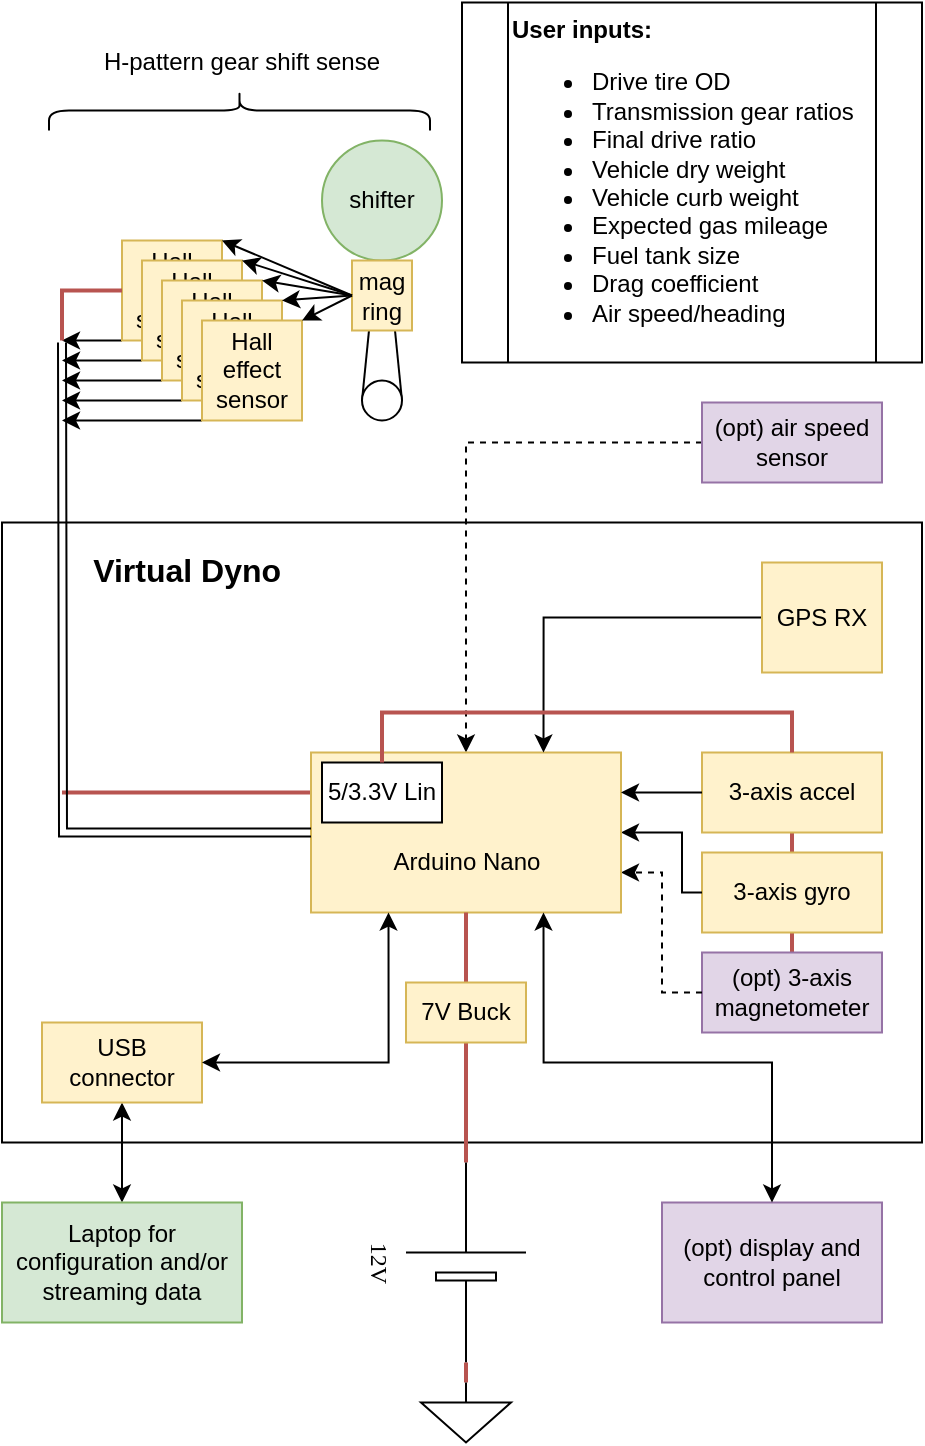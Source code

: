 <mxfile version="17.4.2" type="device"><diagram name="Page-1" id="7e0a89b8-554c-2b80-1dc8-d5c74ca68de4"><mxGraphModel dx="2946" dy="1750" grid="1" gridSize="10" guides="1" tooltips="1" connect="1" arrows="1" fold="1" page="1" pageScale="1" pageWidth="1100" pageHeight="850" background="none" math="0" shadow="0"><root><mxCell id="0"/><mxCell id="1" parent="0"/><mxCell id="UyWhIbzdApSV42i335Bn-2" value="&amp;nbsp; &amp;nbsp; &amp;nbsp; &amp;nbsp; Virtual Dyno" style="rounded=0;whiteSpace=wrap;html=1;align=left;verticalAlign=top;spacing=10;fontSize=16;fontStyle=1" vertex="1" parent="1"><mxGeometry x="60" y="331.25" width="460" height="310" as="geometry"/></mxCell><mxCell id="1cb643a89b7d889d-8" style="edgeStyle=orthogonalEdgeStyle;rounded=0;html=1;exitX=1;exitY=0.5;exitPerimeter=0;entryX=0.5;entryY=1;labelBackgroundColor=none;startArrow=none;startFill=0;startSize=5;endArrow=none;endFill=0;endSize=5;jettySize=auto;orthogonalLoop=1;strokeWidth=2;fontFamily=Verdana;fontSize=12;entryDx=0;entryDy=0;fillColor=#f8cecc;strokeColor=#b85450;" parent="1" source="1cb643a89b7d889d-7" target="UyWhIbzdApSV42i335Bn-55" edge="1"><mxGeometry relative="1" as="geometry"><mxPoint x="242" y="711.25" as="targetPoint"/></mxGeometry></mxCell><mxCell id="1cb643a89b7d889d-7" value="12V&lt;br&gt;" style="verticalLabelPosition=bottom;shadow=0;dashed=0;align=center;fillColor=default;html=1;verticalAlign=top;strokeWidth=1;shape=mxgraph.electrical.miscellaneous.monocell_battery;rounded=1;comic=0;labelBackgroundColor=none;fontFamily=Verdana;fontSize=12;flipH=1;rotation=90;" parent="1" vertex="1"><mxGeometry x="242" y="671.25" width="100" height="60" as="geometry"/></mxCell><mxCell id="UyWhIbzdApSV42i335Bn-52" style="edgeStyle=orthogonalEdgeStyle;rounded=0;orthogonalLoop=1;jettySize=auto;html=1;exitX=0;exitY=0.5;exitDx=0;exitDy=0;entryX=0.5;entryY=0;entryDx=0;entryDy=0;startArrow=none;startFill=0;endArrow=classic;endFill=1;dashed=1;" edge="1" parent="1" source="UyWhIbzdApSV42i335Bn-7" target="UyWhIbzdApSV42i335Bn-3"><mxGeometry relative="1" as="geometry"/></mxCell><mxCell id="UyWhIbzdApSV42i335Bn-57" style="edgeStyle=orthogonalEdgeStyle;rounded=0;orthogonalLoop=1;jettySize=auto;html=1;exitX=0;exitY=0.5;exitDx=0;exitDy=0;startArrow=none;startFill=0;endArrow=none;endFill=0;strokeWidth=2;fillColor=#f8cecc;strokeColor=#b85450;" edge="1" parent="1" source="UyWhIbzdApSV42i335Bn-58"><mxGeometry relative="1" as="geometry"><mxPoint x="90" y="466.25" as="targetPoint"/></mxGeometry></mxCell><mxCell id="UyWhIbzdApSV42i335Bn-7" value="(opt) air speed sensor" style="rounded=0;whiteSpace=wrap;html=1;fillColor=#e1d5e7;strokeColor=#9673a6;" vertex="1" parent="1"><mxGeometry x="410" y="271.25" width="90" height="40" as="geometry"/></mxCell><mxCell id="UyWhIbzdApSV42i335Bn-46" value="" style="group" vertex="1" connectable="0" parent="1"><mxGeometry x="410" y="446.25" width="90" height="140" as="geometry"/></mxCell><mxCell id="UyWhIbzdApSV42i335Bn-63" style="edgeStyle=orthogonalEdgeStyle;rounded=0;orthogonalLoop=1;jettySize=auto;html=1;exitX=0.5;exitY=1;exitDx=0;exitDy=0;entryX=0.5;entryY=0;entryDx=0;entryDy=0;startArrow=none;startFill=0;endArrow=none;endFill=0;strokeWidth=2;fillColor=#f8cecc;strokeColor=#b85450;" edge="1" parent="UyWhIbzdApSV42i335Bn-46" source="UyWhIbzdApSV42i335Bn-4" target="UyWhIbzdApSV42i335Bn-5"><mxGeometry relative="1" as="geometry"/></mxCell><mxCell id="UyWhIbzdApSV42i335Bn-4" value="3-axis accel" style="rounded=0;whiteSpace=wrap;html=1;fillColor=#fff2cc;strokeColor=#d6b656;" vertex="1" parent="UyWhIbzdApSV42i335Bn-46"><mxGeometry width="90" height="40" as="geometry"/></mxCell><mxCell id="UyWhIbzdApSV42i335Bn-64" style="edgeStyle=orthogonalEdgeStyle;rounded=0;orthogonalLoop=1;jettySize=auto;html=1;exitX=0.5;exitY=1;exitDx=0;exitDy=0;entryX=0.5;entryY=0;entryDx=0;entryDy=0;startArrow=none;startFill=0;endArrow=none;endFill=0;strokeWidth=2;fillColor=#f8cecc;strokeColor=#b85450;" edge="1" parent="UyWhIbzdApSV42i335Bn-46" source="UyWhIbzdApSV42i335Bn-5" target="UyWhIbzdApSV42i335Bn-6"><mxGeometry relative="1" as="geometry"/></mxCell><mxCell id="UyWhIbzdApSV42i335Bn-5" value="3-axis gyro" style="rounded=0;whiteSpace=wrap;html=1;fillColor=#fff2cc;strokeColor=#d6b656;" vertex="1" parent="UyWhIbzdApSV42i335Bn-46"><mxGeometry y="50" width="90" height="40" as="geometry"/></mxCell><mxCell id="UyWhIbzdApSV42i335Bn-6" value="(opt) 3-axis magnetometer" style="rounded=0;whiteSpace=wrap;html=1;fillColor=#e1d5e7;strokeColor=#9673a6;" vertex="1" parent="UyWhIbzdApSV42i335Bn-46"><mxGeometry y="100" width="90" height="40" as="geometry"/></mxCell><mxCell id="UyWhIbzdApSV42i335Bn-48" style="edgeStyle=orthogonalEdgeStyle;rounded=0;orthogonalLoop=1;jettySize=auto;html=1;exitX=0;exitY=0.5;exitDx=0;exitDy=0;entryX=1;entryY=0.5;entryDx=0;entryDy=0;startArrow=none;startFill=0;endArrow=classic;endFill=1;" edge="1" parent="1" source="UyWhIbzdApSV42i335Bn-5" target="UyWhIbzdApSV42i335Bn-3"><mxGeometry relative="1" as="geometry"><Array as="points"><mxPoint x="400" y="516.25"/><mxPoint x="400" y="486.25"/></Array></mxGeometry></mxCell><mxCell id="UyWhIbzdApSV42i335Bn-49" style="edgeStyle=orthogonalEdgeStyle;rounded=0;orthogonalLoop=1;jettySize=auto;html=1;exitX=0;exitY=0.5;exitDx=0;exitDy=0;entryX=1;entryY=0.75;entryDx=0;entryDy=0;startArrow=none;startFill=0;endArrow=classic;endFill=1;dashed=1;" edge="1" parent="1" source="UyWhIbzdApSV42i335Bn-6" target="UyWhIbzdApSV42i335Bn-3"><mxGeometry relative="1" as="geometry"><Array as="points"><mxPoint x="390" y="566.25"/><mxPoint x="390" y="506.25"/></Array></mxGeometry></mxCell><mxCell id="UyWhIbzdApSV42i335Bn-76" style="edgeStyle=orthogonalEdgeStyle;rounded=0;orthogonalLoop=1;jettySize=auto;html=1;exitX=0.5;exitY=0;exitDx=0;exitDy=0;exitPerimeter=0;entryX=0;entryY=0.5;entryDx=0;entryDy=0;entryPerimeter=0;fontSize=12;startArrow=none;startFill=0;endArrow=none;endFill=0;strokeWidth=2;fillColor=#f8cecc;strokeColor=#b85450;" edge="1" parent="1" source="UyWhIbzdApSV42i335Bn-50" target="1cb643a89b7d889d-7"><mxGeometry relative="1" as="geometry"/></mxCell><mxCell id="UyWhIbzdApSV42i335Bn-50" value="" style="pointerEvents=1;verticalLabelPosition=bottom;shadow=0;dashed=0;align=center;html=1;verticalAlign=top;shape=mxgraph.electrical.signal_sources.signal_ground;" vertex="1" parent="1"><mxGeometry x="269.5" y="761.25" width="45" height="30" as="geometry"/></mxCell><mxCell id="UyWhIbzdApSV42i335Bn-59" value="" style="group" vertex="1" connectable="0" parent="1"><mxGeometry x="214.5" y="446.25" width="155" height="80" as="geometry"/></mxCell><mxCell id="UyWhIbzdApSV42i335Bn-3" value="&lt;br&gt;&lt;br&gt;Arduino Nano" style="rounded=0;whiteSpace=wrap;html=1;fillColor=#fff2cc;strokeColor=#d6b656;" vertex="1" parent="UyWhIbzdApSV42i335Bn-59"><mxGeometry width="155" height="80" as="geometry"/></mxCell><mxCell id="UyWhIbzdApSV42i335Bn-58" value="5/3.3V Lin" style="rounded=0;whiteSpace=wrap;html=1;" vertex="1" parent="UyWhIbzdApSV42i335Bn-59"><mxGeometry x="5.5" y="5" width="60" height="30" as="geometry"/></mxCell><mxCell id="UyWhIbzdApSV42i335Bn-54" style="edgeStyle=orthogonalEdgeStyle;rounded=0;orthogonalLoop=1;jettySize=auto;html=1;exitX=0;exitY=0.5;exitDx=0;exitDy=0;entryX=0.75;entryY=0;entryDx=0;entryDy=0;startArrow=none;startFill=0;endArrow=classic;endFill=1;" edge="1" parent="1" source="UyWhIbzdApSV42i335Bn-53" target="UyWhIbzdApSV42i335Bn-3"><mxGeometry relative="1" as="geometry"/></mxCell><mxCell id="UyWhIbzdApSV42i335Bn-53" value="GPS RX" style="rounded=0;whiteSpace=wrap;html=1;fillColor=#fff2cc;strokeColor=#d6b656;" vertex="1" parent="1"><mxGeometry x="440" y="351.25" width="60" height="55" as="geometry"/></mxCell><mxCell id="UyWhIbzdApSV42i335Bn-56" style="edgeStyle=orthogonalEdgeStyle;rounded=0;orthogonalLoop=1;jettySize=auto;html=1;exitX=0.5;exitY=0;exitDx=0;exitDy=0;entryX=0.5;entryY=1;entryDx=0;entryDy=0;startArrow=none;startFill=0;endArrow=none;endFill=0;strokeWidth=2;fillColor=#f8cecc;strokeColor=#b85450;" edge="1" parent="1" source="UyWhIbzdApSV42i335Bn-55" target="UyWhIbzdApSV42i335Bn-3"><mxGeometry relative="1" as="geometry"/></mxCell><mxCell id="UyWhIbzdApSV42i335Bn-55" value="7V Buck" style="rounded=0;whiteSpace=wrap;html=1;fillColor=#fff2cc;strokeColor=#d6b656;" vertex="1" parent="1"><mxGeometry x="262" y="561.25" width="60" height="30" as="geometry"/></mxCell><mxCell id="UyWhIbzdApSV42i335Bn-61" value="" style="shape=link;endArrow=classic;startArrow=classic;html=1;rounded=0;edgeStyle=orthogonalEdgeStyle;exitX=0;exitY=0.5;exitDx=0;exitDy=0;" edge="1" parent="1" source="UyWhIbzdApSV42i335Bn-3"><mxGeometry width="100" height="100" relative="1" as="geometry"><mxPoint x="214.5" y="486.25" as="sourcePoint"/><mxPoint x="90" y="241.25" as="targetPoint"/></mxGeometry></mxCell><mxCell id="UyWhIbzdApSV42i335Bn-62" style="edgeStyle=orthogonalEdgeStyle;rounded=0;orthogonalLoop=1;jettySize=auto;html=1;exitX=0.5;exitY=0;exitDx=0;exitDy=0;entryX=0.5;entryY=0;entryDx=0;entryDy=0;startArrow=none;startFill=0;endArrow=none;endFill=0;strokeWidth=2;fillColor=#f8cecc;strokeColor=#b85450;" edge="1" parent="1" source="UyWhIbzdApSV42i335Bn-58" target="UyWhIbzdApSV42i335Bn-4"><mxGeometry relative="1" as="geometry"/></mxCell><mxCell id="UyWhIbzdApSV42i335Bn-65" value="(opt) display and control panel" style="rounded=0;whiteSpace=wrap;html=1;fillColor=#e1d5e7;strokeColor=#9673a6;" vertex="1" parent="1"><mxGeometry x="390" y="671.25" width="110" height="60" as="geometry"/></mxCell><mxCell id="UyWhIbzdApSV42i335Bn-71" style="edgeStyle=orthogonalEdgeStyle;rounded=0;orthogonalLoop=1;jettySize=auto;html=1;exitX=0.5;exitY=1;exitDx=0;exitDy=0;entryX=0.5;entryY=0;entryDx=0;entryDy=0;startArrow=classic;startFill=1;endArrow=classic;endFill=1;strokeWidth=1;" edge="1" parent="1" source="UyWhIbzdApSV42i335Bn-68" target="UyWhIbzdApSV42i335Bn-70"><mxGeometry relative="1" as="geometry"/></mxCell><mxCell id="UyWhIbzdApSV42i335Bn-68" value="USB connector" style="rounded=0;whiteSpace=wrap;html=1;fillColor=#fff2cc;strokeColor=#d6b656;" vertex="1" parent="1"><mxGeometry x="80" y="581.25" width="80" height="40" as="geometry"/></mxCell><mxCell id="UyWhIbzdApSV42i335Bn-69" style="edgeStyle=orthogonalEdgeStyle;rounded=0;orthogonalLoop=1;jettySize=auto;html=1;exitX=0.25;exitY=1;exitDx=0;exitDy=0;entryX=1;entryY=0.5;entryDx=0;entryDy=0;startArrow=classic;startFill=1;endArrow=classic;endFill=1;strokeWidth=1;" edge="1" parent="1" source="UyWhIbzdApSV42i335Bn-3" target="UyWhIbzdApSV42i335Bn-68"><mxGeometry relative="1" as="geometry"/></mxCell><mxCell id="UyWhIbzdApSV42i335Bn-70" value="Laptop for configuration and/or streaming data" style="rounded=0;whiteSpace=wrap;html=1;fillColor=#d5e8d4;strokeColor=#82b366;" vertex="1" parent="1"><mxGeometry x="60" y="671.25" width="120" height="60" as="geometry"/></mxCell><mxCell id="UyWhIbzdApSV42i335Bn-72" value="" style="group" vertex="1" connectable="0" parent="1"><mxGeometry x="130" y="280" width="320" height="140" as="geometry"/></mxCell><mxCell id="UyWhIbzdApSV42i335Bn-45" style="edgeStyle=orthogonalEdgeStyle;rounded=0;orthogonalLoop=1;jettySize=auto;html=1;exitX=0;exitY=1;exitDx=0;exitDy=0;startArrow=none;startFill=0;endArrow=classic;endFill=1;" edge="1" parent="UyWhIbzdApSV42i335Bn-72" source="UyWhIbzdApSV42i335Bn-8"><mxGeometry relative="1" as="geometry"><mxPoint x="-40" y="-39.75" as="targetPoint"/></mxGeometry></mxCell><mxCell id="UyWhIbzdApSV42i335Bn-8" value="Hall effect sensor" style="rounded=0;whiteSpace=wrap;html=1;fillColor=#fff2cc;strokeColor=#d6b656;" vertex="1" parent="UyWhIbzdApSV42i335Bn-72"><mxGeometry x="-10" y="-89.75" width="50" height="50" as="geometry"/></mxCell><mxCell id="UyWhIbzdApSV42i335Bn-44" style="edgeStyle=orthogonalEdgeStyle;rounded=0;orthogonalLoop=1;jettySize=auto;html=1;exitX=0;exitY=1;exitDx=0;exitDy=0;startArrow=none;startFill=0;endArrow=classic;endFill=1;" edge="1" parent="UyWhIbzdApSV42i335Bn-72" source="UyWhIbzdApSV42i335Bn-9"><mxGeometry relative="1" as="geometry"><mxPoint x="-40" y="-29.75" as="targetPoint"/><Array as="points"><mxPoint x="-10" y="-29.75"/><mxPoint x="-10" y="-29.75"/></Array></mxGeometry></mxCell><mxCell id="UyWhIbzdApSV42i335Bn-9" value="Hall effect sensor" style="rounded=0;whiteSpace=wrap;html=1;fillColor=#fff2cc;strokeColor=#d6b656;" vertex="1" parent="UyWhIbzdApSV42i335Bn-72"><mxGeometry y="-79.75" width="50" height="50" as="geometry"/></mxCell><mxCell id="UyWhIbzdApSV42i335Bn-43" style="edgeStyle=orthogonalEdgeStyle;rounded=0;orthogonalLoop=1;jettySize=auto;html=1;exitX=0;exitY=1;exitDx=0;exitDy=0;startArrow=none;startFill=0;endArrow=classic;endFill=1;" edge="1" parent="UyWhIbzdApSV42i335Bn-72" source="UyWhIbzdApSV42i335Bn-10"><mxGeometry relative="1" as="geometry"><mxPoint x="-40" y="-19.75" as="targetPoint"/><Array as="points"><mxPoint y="-19.75"/><mxPoint y="-19.75"/></Array></mxGeometry></mxCell><mxCell id="UyWhIbzdApSV42i335Bn-10" value="Hall effect sensor" style="rounded=0;whiteSpace=wrap;html=1;fillColor=#fff2cc;strokeColor=#d6b656;" vertex="1" parent="UyWhIbzdApSV42i335Bn-72"><mxGeometry x="10" y="-69.75" width="50" height="50" as="geometry"/></mxCell><mxCell id="UyWhIbzdApSV42i335Bn-42" style="edgeStyle=orthogonalEdgeStyle;rounded=0;orthogonalLoop=1;jettySize=auto;html=1;exitX=0;exitY=1;exitDx=0;exitDy=0;startArrow=none;startFill=0;endArrow=classic;endFill=1;" edge="1" parent="UyWhIbzdApSV42i335Bn-72" source="UyWhIbzdApSV42i335Bn-11"><mxGeometry relative="1" as="geometry"><mxPoint x="-40" y="-9.75" as="targetPoint"/><Array as="points"><mxPoint x="10" y="-9.75"/><mxPoint x="10" y="-9.75"/></Array></mxGeometry></mxCell><mxCell id="UyWhIbzdApSV42i335Bn-11" value="Hall effect sensor" style="rounded=0;whiteSpace=wrap;html=1;fillColor=#fff2cc;strokeColor=#d6b656;" vertex="1" parent="UyWhIbzdApSV42i335Bn-72"><mxGeometry x="20" y="-59.75" width="50" height="50" as="geometry"/></mxCell><mxCell id="UyWhIbzdApSV42i335Bn-41" style="edgeStyle=orthogonalEdgeStyle;rounded=0;orthogonalLoop=1;jettySize=auto;html=1;exitX=0;exitY=1;exitDx=0;exitDy=0;startArrow=none;startFill=0;" edge="1" parent="UyWhIbzdApSV42i335Bn-72" source="UyWhIbzdApSV42i335Bn-12"><mxGeometry relative="1" as="geometry"><mxPoint x="-40" y="0.25" as="targetPoint"/><Array as="points"><mxPoint x="10" y="0.25"/><mxPoint x="10" y="0.25"/></Array></mxGeometry></mxCell><mxCell id="UyWhIbzdApSV42i335Bn-12" value="Hall effect sensor" style="rounded=0;whiteSpace=wrap;html=1;fillColor=#fff2cc;strokeColor=#d6b656;" vertex="1" parent="UyWhIbzdApSV42i335Bn-72"><mxGeometry x="30" y="-49.75" width="50" height="50" as="geometry"/></mxCell><mxCell id="UyWhIbzdApSV42i335Bn-18" value="" style="group" vertex="1" connectable="0" parent="UyWhIbzdApSV42i335Bn-72"><mxGeometry x="90" y="-139.75" width="60" height="140" as="geometry"/></mxCell><mxCell id="UyWhIbzdApSV42i335Bn-14" value="shifter" style="ellipse;whiteSpace=wrap;html=1;fillColor=#d5e8d4;strokeColor=#82b366;" vertex="1" parent="UyWhIbzdApSV42i335Bn-18"><mxGeometry width="60" height="60" as="geometry"/></mxCell><mxCell id="UyWhIbzdApSV42i335Bn-15" value="" style="endArrow=none;html=1;rounded=0;exitX=0;exitY=0.5;exitDx=0;exitDy=0;" edge="1" parent="UyWhIbzdApSV42i335Bn-18" source="UyWhIbzdApSV42i335Bn-17" target="UyWhIbzdApSV42i335Bn-14"><mxGeometry width="50" height="50" relative="1" as="geometry"><mxPoint x="20.0" y="120" as="sourcePoint"/><mxPoint x="20.0" y="60" as="targetPoint"/></mxGeometry></mxCell><mxCell id="UyWhIbzdApSV42i335Bn-16" value="" style="endArrow=none;html=1;rounded=0;entryX=1;entryY=0.5;entryDx=0;entryDy=0;" edge="1" parent="UyWhIbzdApSV42i335Bn-18" source="UyWhIbzdApSV42i335Bn-14" target="UyWhIbzdApSV42i335Bn-17"><mxGeometry width="50" height="50" relative="1" as="geometry"><mxPoint y="220" as="sourcePoint"/><mxPoint x="40.0" y="120" as="targetPoint"/></mxGeometry></mxCell><mxCell id="UyWhIbzdApSV42i335Bn-17" value="" style="ellipse;whiteSpace=wrap;html=1;" vertex="1" parent="UyWhIbzdApSV42i335Bn-18"><mxGeometry x="20.0" y="120" width="20.0" height="20" as="geometry"/></mxCell><mxCell id="UyWhIbzdApSV42i335Bn-20" value="mag&lt;br&gt;ring" style="rounded=0;whiteSpace=wrap;html=1;fillColor=#fff2cc;strokeColor=#d6b656;" vertex="1" parent="UyWhIbzdApSV42i335Bn-18"><mxGeometry x="15" y="60" width="30" height="35" as="geometry"/></mxCell><mxCell id="UyWhIbzdApSV42i335Bn-28" style="rounded=0;orthogonalLoop=1;jettySize=auto;html=1;exitX=0;exitY=0.5;exitDx=0;exitDy=0;entryX=1;entryY=0;entryDx=0;entryDy=0;" edge="1" parent="UyWhIbzdApSV42i335Bn-72" source="UyWhIbzdApSV42i335Bn-20" target="UyWhIbzdApSV42i335Bn-12"><mxGeometry relative="1" as="geometry"/></mxCell><mxCell id="UyWhIbzdApSV42i335Bn-29" style="edgeStyle=none;rounded=0;orthogonalLoop=1;jettySize=auto;html=1;exitX=0;exitY=0.5;exitDx=0;exitDy=0;entryX=1;entryY=0;entryDx=0;entryDy=0;" edge="1" parent="UyWhIbzdApSV42i335Bn-72" source="UyWhIbzdApSV42i335Bn-20" target="UyWhIbzdApSV42i335Bn-11"><mxGeometry relative="1" as="geometry"/></mxCell><mxCell id="UyWhIbzdApSV42i335Bn-30" style="edgeStyle=none;rounded=0;orthogonalLoop=1;jettySize=auto;html=1;exitX=0;exitY=0.5;exitDx=0;exitDy=0;entryX=1;entryY=0;entryDx=0;entryDy=0;" edge="1" parent="UyWhIbzdApSV42i335Bn-72" source="UyWhIbzdApSV42i335Bn-20" target="UyWhIbzdApSV42i335Bn-10"><mxGeometry relative="1" as="geometry"/></mxCell><mxCell id="UyWhIbzdApSV42i335Bn-32" style="edgeStyle=none;rounded=0;orthogonalLoop=1;jettySize=auto;html=1;exitX=0;exitY=0.5;exitDx=0;exitDy=0;entryX=1;entryY=0;entryDx=0;entryDy=0;" edge="1" parent="UyWhIbzdApSV42i335Bn-72" source="UyWhIbzdApSV42i335Bn-20" target="UyWhIbzdApSV42i335Bn-9"><mxGeometry relative="1" as="geometry"/></mxCell><mxCell id="UyWhIbzdApSV42i335Bn-33" style="edgeStyle=none;rounded=0;orthogonalLoop=1;jettySize=auto;html=1;exitX=0;exitY=0.5;exitDx=0;exitDy=0;entryX=1;entryY=0;entryDx=0;entryDy=0;" edge="1" parent="UyWhIbzdApSV42i335Bn-72" source="UyWhIbzdApSV42i335Bn-20" target="UyWhIbzdApSV42i335Bn-8"><mxGeometry relative="1" as="geometry"/></mxCell><mxCell id="UyWhIbzdApSV42i335Bn-60" value="" style="endArrow=none;html=1;rounded=0;strokeWidth=2;fillColor=#f8cecc;strokeColor=#b85450;entryX=0;entryY=0.5;entryDx=0;entryDy=0;" edge="1" parent="UyWhIbzdApSV42i335Bn-72" target="UyWhIbzdApSV42i335Bn-8"><mxGeometry width="50" height="50" relative="1" as="geometry"><mxPoint x="-40" y="-39.75" as="sourcePoint"/><mxPoint x="90" y="0.25" as="targetPoint"/><Array as="points"><mxPoint x="-40" y="-64.75"/></Array></mxGeometry></mxCell><mxCell id="UyWhIbzdApSV42i335Bn-73" value="&lt;b&gt;User inputs:&lt;br&gt;&lt;/b&gt;&lt;ul&gt;&lt;li&gt;Drive tire OD&lt;/li&gt;&lt;li&gt;Transmission gear ratios&lt;/li&gt;&lt;li&gt;Final drive ratio&lt;/li&gt;&lt;li&gt;Vehicle dry weight&lt;/li&gt;&lt;li&gt;Vehicle curb weight&lt;/li&gt;&lt;li&gt;Expected gas mileage&amp;nbsp;&lt;/li&gt;&lt;li&gt;Fuel tank size&lt;/li&gt;&lt;li&gt;Drag coefficient&lt;/li&gt;&lt;li&gt;Air speed/heading&lt;/li&gt;&lt;/ul&gt;" style="shape=process;whiteSpace=wrap;html=1;backgroundOutline=1;fontSize=12;align=left;verticalAlign=top;" vertex="1" parent="1"><mxGeometry x="290" y="71.25" width="230" height="180" as="geometry"/></mxCell><mxCell id="UyWhIbzdApSV42i335Bn-74" style="edgeStyle=orthogonalEdgeStyle;rounded=0;orthogonalLoop=1;jettySize=auto;html=1;exitX=0.75;exitY=1;exitDx=0;exitDy=0;entryX=0.5;entryY=0;entryDx=0;entryDy=0;fontSize=12;startArrow=classic;startFill=1;endArrow=classic;endFill=1;strokeWidth=1;" edge="1" parent="1" source="UyWhIbzdApSV42i335Bn-3" target="UyWhIbzdApSV42i335Bn-65"><mxGeometry relative="1" as="geometry"><Array as="points"><mxPoint x="331" y="601.25"/><mxPoint x="445" y="601.25"/></Array></mxGeometry></mxCell><mxCell id="UyWhIbzdApSV42i335Bn-75" style="edgeStyle=orthogonalEdgeStyle;rounded=0;orthogonalLoop=1;jettySize=auto;html=1;exitX=0;exitY=0.5;exitDx=0;exitDy=0;entryX=1;entryY=0.25;entryDx=0;entryDy=0;fontSize=12;startArrow=none;startFill=0;endArrow=classic;endFill=1;strokeWidth=1;" edge="1" parent="1" source="UyWhIbzdApSV42i335Bn-4" target="UyWhIbzdApSV42i335Bn-3"><mxGeometry relative="1" as="geometry"/></mxCell><mxCell id="UyWhIbzdApSV42i335Bn-34" value="" style="shape=curlyBracket;whiteSpace=wrap;html=1;rounded=1;rotation=90;" vertex="1" parent="1"><mxGeometry x="168.75" y="30" width="20" height="190.5" as="geometry"/></mxCell><mxCell id="UyWhIbzdApSV42i335Bn-35" value="H-pattern gear shift sense" style="text;html=1;strokeColor=none;fillColor=none;align=center;verticalAlign=middle;whiteSpace=wrap;rounded=0;" vertex="1" parent="1"><mxGeometry x="80" y="91.25" width="200" height="20" as="geometry"/></mxCell></root></mxGraphModel></diagram></mxfile>